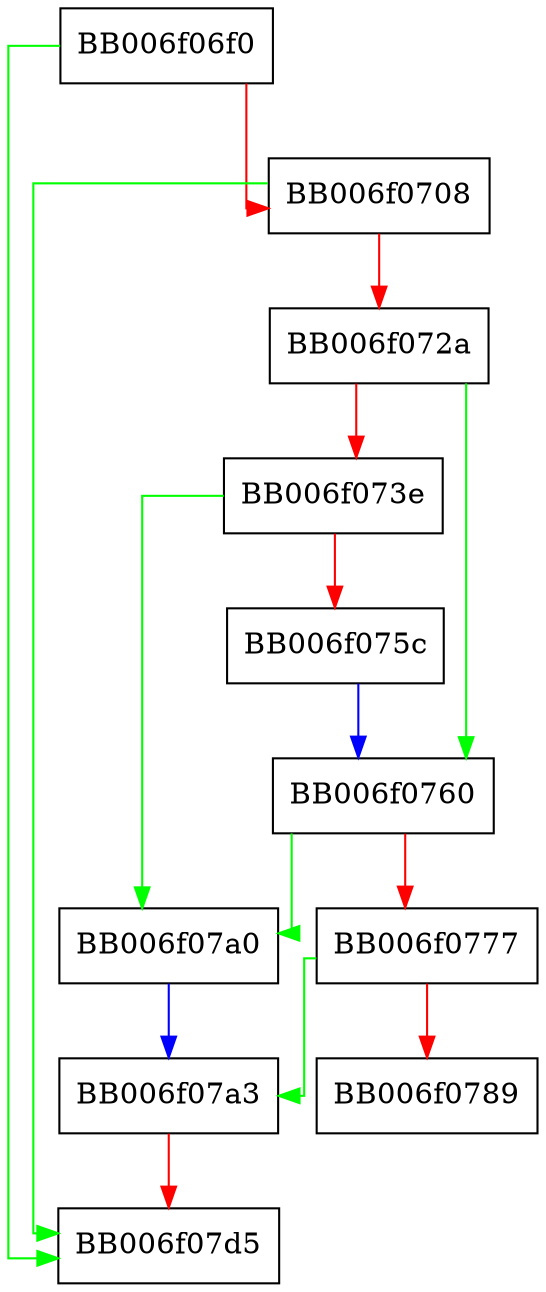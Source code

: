 digraph mac_poly1305_newctx {
  node [shape="box"];
  graph [splines=ortho];
  BB006f06f0 -> BB006f07d5 [color="green"];
  BB006f06f0 -> BB006f0708 [color="red"];
  BB006f0708 -> BB006f07d5 [color="green"];
  BB006f0708 -> BB006f072a [color="red"];
  BB006f072a -> BB006f0760 [color="green"];
  BB006f072a -> BB006f073e [color="red"];
  BB006f073e -> BB006f07a0 [color="green"];
  BB006f073e -> BB006f075c [color="red"];
  BB006f075c -> BB006f0760 [color="blue"];
  BB006f0760 -> BB006f07a0 [color="green"];
  BB006f0760 -> BB006f0777 [color="red"];
  BB006f0777 -> BB006f07a3 [color="green"];
  BB006f0777 -> BB006f0789 [color="red"];
  BB006f07a0 -> BB006f07a3 [color="blue"];
  BB006f07a3 -> BB006f07d5 [color="red"];
}